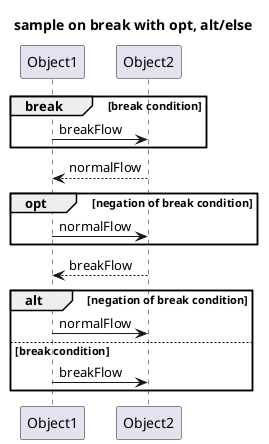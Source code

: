 @startuml

title sample on break with opt, alt/else

participant Object1
participant Object2

break break condition
    Object1 -> Object2 : breakFlow
end
Object1 <-- Object2 : normalFlow

opt negation of break condition
    Object1 -> Object2: normalFlow
end
Object1 <-- Object2 : breakFlow

alt negation of break condition
    Object1 -> Object2: normalFlow
else break condition
    Object1 -> Object2 : breakFlow
end

@enduml